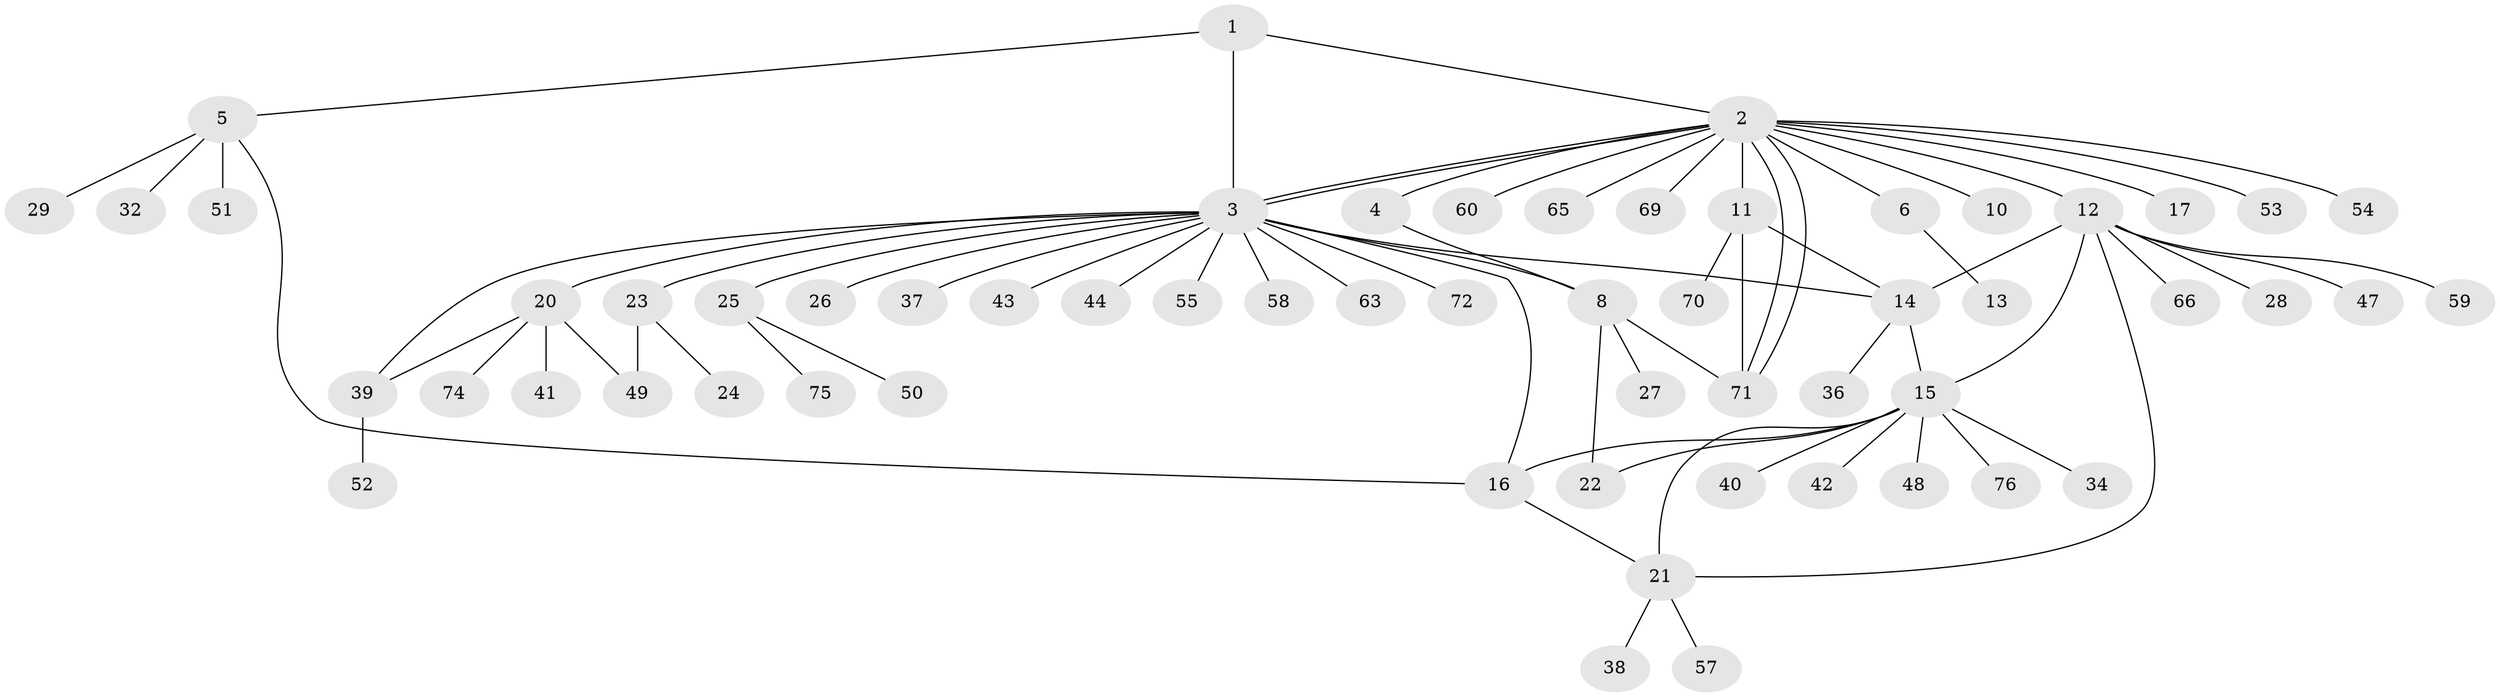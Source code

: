 // Generated by graph-tools (version 1.1) at 2025/23/03/03/25 07:23:48]
// undirected, 59 vertices, 74 edges
graph export_dot {
graph [start="1"]
  node [color=gray90,style=filled];
  1;
  2 [super="+61"];
  3 [super="+7"];
  4;
  5 [super="+9"];
  6;
  8 [super="+68"];
  10;
  11 [super="+19"];
  12 [super="+73"];
  13;
  14 [super="+18"];
  15 [super="+30"];
  16 [super="+33"];
  17;
  20 [super="+62"];
  21 [super="+35"];
  22;
  23 [super="+31"];
  24;
  25 [super="+67"];
  26 [super="+56"];
  27 [super="+46"];
  28;
  29;
  32;
  34;
  36;
  37;
  38;
  39 [super="+45"];
  40;
  41;
  42;
  43;
  44;
  47;
  48;
  49 [super="+64"];
  50;
  51;
  52;
  53;
  54;
  55;
  57;
  58;
  59;
  60;
  63;
  65;
  66;
  69;
  70;
  71;
  72;
  74;
  75;
  76;
  1 -- 2;
  1 -- 3;
  1 -- 5;
  2 -- 3;
  2 -- 3;
  2 -- 4;
  2 -- 6;
  2 -- 10;
  2 -- 11 [weight=2];
  2 -- 12;
  2 -- 17;
  2 -- 53;
  2 -- 54;
  2 -- 60;
  2 -- 65;
  2 -- 69;
  2 -- 71;
  2 -- 71;
  3 -- 8 [weight=2];
  3 -- 14;
  3 -- 16;
  3 -- 20;
  3 -- 25;
  3 -- 26;
  3 -- 37;
  3 -- 43;
  3 -- 58;
  3 -- 72;
  3 -- 55;
  3 -- 23;
  3 -- 44;
  3 -- 63;
  3 -- 39;
  4 -- 8;
  5 -- 16;
  5 -- 29;
  5 -- 32;
  5 -- 51;
  6 -- 13;
  8 -- 22;
  8 -- 27;
  8 -- 71;
  11 -- 14;
  11 -- 70;
  11 -- 71;
  12 -- 14;
  12 -- 21;
  12 -- 28;
  12 -- 47;
  12 -- 59;
  12 -- 66;
  12 -- 15;
  14 -- 15;
  14 -- 36;
  15 -- 16 [weight=2];
  15 -- 22;
  15 -- 34;
  15 -- 40;
  15 -- 48;
  15 -- 76;
  15 -- 21;
  15 -- 42;
  16 -- 21;
  20 -- 39;
  20 -- 41;
  20 -- 74;
  20 -- 49;
  21 -- 38;
  21 -- 57;
  23 -- 24;
  23 -- 49;
  25 -- 50;
  25 -- 75;
  39 -- 52;
}
